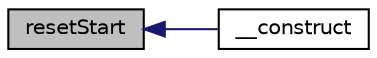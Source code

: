 digraph "resetStart"
{
  edge [fontname="Helvetica",fontsize="10",labelfontname="Helvetica",labelfontsize="10"];
  node [fontname="Helvetica",fontsize="10",shape=record];
  rankdir="LR";
  Node29 [label="resetStart",height=0.2,width=0.4,color="black", fillcolor="grey75", style="filled", fontcolor="black"];
  Node29 -> Node30 [dir="back",color="midnightblue",fontsize="10",style="solid",fontname="Helvetica"];
  Node30 [label="__construct",height=0.2,width=0.4,color="black", fillcolor="white", style="filled",URL="$class_p_h_p_excel___worksheet___column_cell_iterator.html#a0b4a39eddfd94958f6e1e6c65d04a17d"];
}
